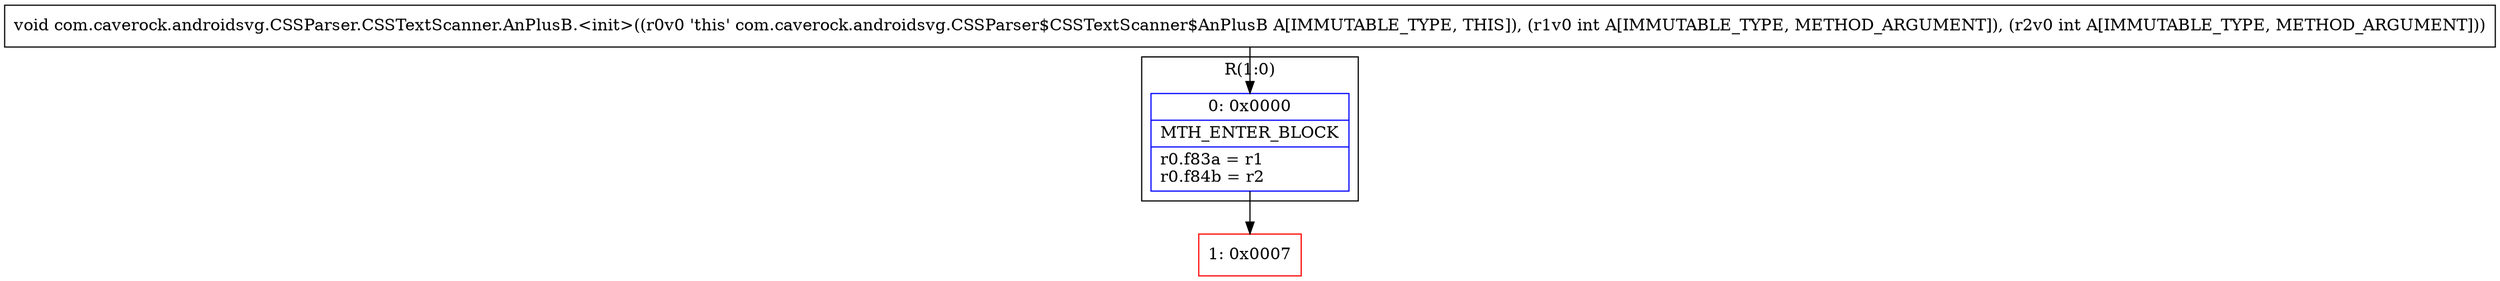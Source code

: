 digraph "CFG forcom.caverock.androidsvg.CSSParser.CSSTextScanner.AnPlusB.\<init\>(II)V" {
subgraph cluster_Region_2125748398 {
label = "R(1:0)";
node [shape=record,color=blue];
Node_0 [shape=record,label="{0\:\ 0x0000|MTH_ENTER_BLOCK\l|r0.f83a = r1\lr0.f84b = r2\l}"];
}
Node_1 [shape=record,color=red,label="{1\:\ 0x0007}"];
MethodNode[shape=record,label="{void com.caverock.androidsvg.CSSParser.CSSTextScanner.AnPlusB.\<init\>((r0v0 'this' com.caverock.androidsvg.CSSParser$CSSTextScanner$AnPlusB A[IMMUTABLE_TYPE, THIS]), (r1v0 int A[IMMUTABLE_TYPE, METHOD_ARGUMENT]), (r2v0 int A[IMMUTABLE_TYPE, METHOD_ARGUMENT])) }"];
MethodNode -> Node_0;
Node_0 -> Node_1;
}

